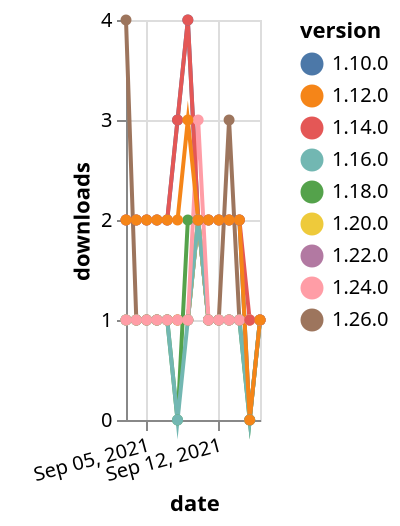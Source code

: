 {"$schema": "https://vega.github.io/schema/vega-lite/v5.json", "description": "A simple bar chart with embedded data.", "data": {"values": [{"date": "2021-09-03", "total": 192, "delta": 1, "version": "1.18.0"}, {"date": "2021-09-04", "total": 193, "delta": 1, "version": "1.18.0"}, {"date": "2021-09-05", "total": 194, "delta": 1, "version": "1.18.0"}, {"date": "2021-09-06", "total": 195, "delta": 1, "version": "1.18.0"}, {"date": "2021-09-07", "total": 196, "delta": 1, "version": "1.18.0"}, {"date": "2021-09-08", "total": 196, "delta": 0, "version": "1.18.0"}, {"date": "2021-09-09", "total": 198, "delta": 2, "version": "1.18.0"}, {"date": "2021-09-10", "total": 200, "delta": 2, "version": "1.18.0"}, {"date": "2021-09-11", "total": 201, "delta": 1, "version": "1.18.0"}, {"date": "2021-09-12", "total": 202, "delta": 1, "version": "1.18.0"}, {"date": "2021-09-13", "total": 203, "delta": 1, "version": "1.18.0"}, {"date": "2021-09-14", "total": 204, "delta": 1, "version": "1.18.0"}, {"date": "2021-09-15", "total": 204, "delta": 0, "version": "1.18.0"}, {"date": "2021-09-16", "total": 205, "delta": 1, "version": "1.18.0"}, {"date": "2021-09-03", "total": 160, "delta": 1, "version": "1.22.0"}, {"date": "2021-09-04", "total": 161, "delta": 1, "version": "1.22.0"}, {"date": "2021-09-05", "total": 162, "delta": 1, "version": "1.22.0"}, {"date": "2021-09-06", "total": 163, "delta": 1, "version": "1.22.0"}, {"date": "2021-09-07", "total": 164, "delta": 1, "version": "1.22.0"}, {"date": "2021-09-08", "total": 165, "delta": 1, "version": "1.22.0"}, {"date": "2021-09-09", "total": 166, "delta": 1, "version": "1.22.0"}, {"date": "2021-09-10", "total": 168, "delta": 2, "version": "1.22.0"}, {"date": "2021-09-11", "total": 169, "delta": 1, "version": "1.22.0"}, {"date": "2021-09-12", "total": 170, "delta": 1, "version": "1.22.0"}, {"date": "2021-09-13", "total": 171, "delta": 1, "version": "1.22.0"}, {"date": "2021-09-14", "total": 172, "delta": 1, "version": "1.22.0"}, {"date": "2021-09-15", "total": 173, "delta": 1, "version": "1.22.0"}, {"date": "2021-09-16", "total": 174, "delta": 1, "version": "1.22.0"}, {"date": "2021-09-03", "total": 3046, "delta": 2, "version": "1.10.0"}, {"date": "2021-09-04", "total": 3048, "delta": 2, "version": "1.10.0"}, {"date": "2021-09-05", "total": 3050, "delta": 2, "version": "1.10.0"}, {"date": "2021-09-06", "total": 3052, "delta": 2, "version": "1.10.0"}, {"date": "2021-09-07", "total": 3054, "delta": 2, "version": "1.10.0"}, {"date": "2021-09-08", "total": 3057, "delta": 3, "version": "1.10.0"}, {"date": "2021-09-09", "total": 3061, "delta": 4, "version": "1.10.0"}, {"date": "2021-09-10", "total": 3063, "delta": 2, "version": "1.10.0"}, {"date": "2021-09-11", "total": 3065, "delta": 2, "version": "1.10.0"}, {"date": "2021-09-12", "total": 3067, "delta": 2, "version": "1.10.0"}, {"date": "2021-09-13", "total": 3069, "delta": 2, "version": "1.10.0"}, {"date": "2021-09-14", "total": 3071, "delta": 2, "version": "1.10.0"}, {"date": "2021-09-15", "total": 3071, "delta": 0, "version": "1.10.0"}, {"date": "2021-09-16", "total": 3072, "delta": 1, "version": "1.10.0"}, {"date": "2021-09-03", "total": 125, "delta": 4, "version": "1.26.0"}, {"date": "2021-09-04", "total": 126, "delta": 1, "version": "1.26.0"}, {"date": "2021-09-05", "total": 127, "delta": 1, "version": "1.26.0"}, {"date": "2021-09-06", "total": 128, "delta": 1, "version": "1.26.0"}, {"date": "2021-09-07", "total": 129, "delta": 1, "version": "1.26.0"}, {"date": "2021-09-08", "total": 130, "delta": 1, "version": "1.26.0"}, {"date": "2021-09-09", "total": 131, "delta": 1, "version": "1.26.0"}, {"date": "2021-09-10", "total": 133, "delta": 2, "version": "1.26.0"}, {"date": "2021-09-11", "total": 134, "delta": 1, "version": "1.26.0"}, {"date": "2021-09-12", "total": 135, "delta": 1, "version": "1.26.0"}, {"date": "2021-09-13", "total": 138, "delta": 3, "version": "1.26.0"}, {"date": "2021-09-14", "total": 139, "delta": 1, "version": "1.26.0"}, {"date": "2021-09-15", "total": 140, "delta": 1, "version": "1.26.0"}, {"date": "2021-09-16", "total": 141, "delta": 1, "version": "1.26.0"}, {"date": "2021-09-03", "total": 183, "delta": 1, "version": "1.20.0"}, {"date": "2021-09-04", "total": 184, "delta": 1, "version": "1.20.0"}, {"date": "2021-09-05", "total": 185, "delta": 1, "version": "1.20.0"}, {"date": "2021-09-06", "total": 186, "delta": 1, "version": "1.20.0"}, {"date": "2021-09-07", "total": 187, "delta": 1, "version": "1.20.0"}, {"date": "2021-09-08", "total": 188, "delta": 1, "version": "1.20.0"}, {"date": "2021-09-09", "total": 189, "delta": 1, "version": "1.20.0"}, {"date": "2021-09-10", "total": 191, "delta": 2, "version": "1.20.0"}, {"date": "2021-09-11", "total": 192, "delta": 1, "version": "1.20.0"}, {"date": "2021-09-12", "total": 193, "delta": 1, "version": "1.20.0"}, {"date": "2021-09-13", "total": 194, "delta": 1, "version": "1.20.0"}, {"date": "2021-09-14", "total": 195, "delta": 1, "version": "1.20.0"}, {"date": "2021-09-15", "total": 196, "delta": 1, "version": "1.20.0"}, {"date": "2021-09-16", "total": 197, "delta": 1, "version": "1.20.0"}, {"date": "2021-09-03", "total": 239, "delta": 1, "version": "1.16.0"}, {"date": "2021-09-04", "total": 240, "delta": 1, "version": "1.16.0"}, {"date": "2021-09-05", "total": 241, "delta": 1, "version": "1.16.0"}, {"date": "2021-09-06", "total": 242, "delta": 1, "version": "1.16.0"}, {"date": "2021-09-07", "total": 243, "delta": 1, "version": "1.16.0"}, {"date": "2021-09-08", "total": 243, "delta": 0, "version": "1.16.0"}, {"date": "2021-09-09", "total": 244, "delta": 1, "version": "1.16.0"}, {"date": "2021-09-10", "total": 246, "delta": 2, "version": "1.16.0"}, {"date": "2021-09-11", "total": 247, "delta": 1, "version": "1.16.0"}, {"date": "2021-09-12", "total": 248, "delta": 1, "version": "1.16.0"}, {"date": "2021-09-13", "total": 249, "delta": 1, "version": "1.16.0"}, {"date": "2021-09-14", "total": 250, "delta": 1, "version": "1.16.0"}, {"date": "2021-09-15", "total": 250, "delta": 0, "version": "1.16.0"}, {"date": "2021-09-16", "total": 251, "delta": 1, "version": "1.16.0"}, {"date": "2021-09-03", "total": 184, "delta": 1, "version": "1.24.0"}, {"date": "2021-09-04", "total": 185, "delta": 1, "version": "1.24.0"}, {"date": "2021-09-05", "total": 186, "delta": 1, "version": "1.24.0"}, {"date": "2021-09-06", "total": 187, "delta": 1, "version": "1.24.0"}, {"date": "2021-09-07", "total": 188, "delta": 1, "version": "1.24.0"}, {"date": "2021-09-08", "total": 189, "delta": 1, "version": "1.24.0"}, {"date": "2021-09-09", "total": 190, "delta": 1, "version": "1.24.0"}, {"date": "2021-09-10", "total": 193, "delta": 3, "version": "1.24.0"}, {"date": "2021-09-11", "total": 194, "delta": 1, "version": "1.24.0"}, {"date": "2021-09-12", "total": 195, "delta": 1, "version": "1.24.0"}, {"date": "2021-09-13", "total": 196, "delta": 1, "version": "1.24.0"}, {"date": "2021-09-14", "total": 197, "delta": 1, "version": "1.24.0"}, {"date": "2021-09-15", "total": 198, "delta": 1, "version": "1.24.0"}, {"date": "2021-09-16", "total": 199, "delta": 1, "version": "1.24.0"}, {"date": "2021-09-03", "total": 2454, "delta": 2, "version": "1.14.0"}, {"date": "2021-09-04", "total": 2456, "delta": 2, "version": "1.14.0"}, {"date": "2021-09-05", "total": 2458, "delta": 2, "version": "1.14.0"}, {"date": "2021-09-06", "total": 2460, "delta": 2, "version": "1.14.0"}, {"date": "2021-09-07", "total": 2462, "delta": 2, "version": "1.14.0"}, {"date": "2021-09-08", "total": 2465, "delta": 3, "version": "1.14.0"}, {"date": "2021-09-09", "total": 2469, "delta": 4, "version": "1.14.0"}, {"date": "2021-09-10", "total": 2471, "delta": 2, "version": "1.14.0"}, {"date": "2021-09-11", "total": 2473, "delta": 2, "version": "1.14.0"}, {"date": "2021-09-12", "total": 2475, "delta": 2, "version": "1.14.0"}, {"date": "2021-09-13", "total": 2477, "delta": 2, "version": "1.14.0"}, {"date": "2021-09-14", "total": 2479, "delta": 2, "version": "1.14.0"}, {"date": "2021-09-15", "total": 2480, "delta": 1, "version": "1.14.0"}, {"date": "2021-09-16", "total": 2481, "delta": 1, "version": "1.14.0"}, {"date": "2021-09-03", "total": 2532, "delta": 2, "version": "1.12.0"}, {"date": "2021-09-04", "total": 2534, "delta": 2, "version": "1.12.0"}, {"date": "2021-09-05", "total": 2536, "delta": 2, "version": "1.12.0"}, {"date": "2021-09-06", "total": 2538, "delta": 2, "version": "1.12.0"}, {"date": "2021-09-07", "total": 2540, "delta": 2, "version": "1.12.0"}, {"date": "2021-09-08", "total": 2542, "delta": 2, "version": "1.12.0"}, {"date": "2021-09-09", "total": 2545, "delta": 3, "version": "1.12.0"}, {"date": "2021-09-10", "total": 2547, "delta": 2, "version": "1.12.0"}, {"date": "2021-09-11", "total": 2549, "delta": 2, "version": "1.12.0"}, {"date": "2021-09-12", "total": 2551, "delta": 2, "version": "1.12.0"}, {"date": "2021-09-13", "total": 2553, "delta": 2, "version": "1.12.0"}, {"date": "2021-09-14", "total": 2555, "delta": 2, "version": "1.12.0"}, {"date": "2021-09-15", "total": 2555, "delta": 0, "version": "1.12.0"}, {"date": "2021-09-16", "total": 2556, "delta": 1, "version": "1.12.0"}]}, "width": "container", "mark": {"type": "line", "point": {"filled": true}}, "encoding": {"x": {"field": "date", "type": "temporal", "timeUnit": "yearmonthdate", "title": "date", "axis": {"labelAngle": -15}}, "y": {"field": "delta", "type": "quantitative", "title": "downloads"}, "color": {"field": "version", "type": "nominal"}, "tooltip": {"field": "delta"}}}